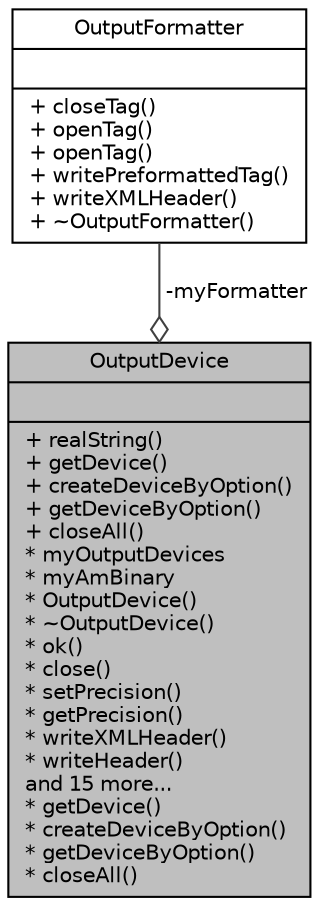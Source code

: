 digraph "OutputDevice"
{
  edge [fontname="Helvetica",fontsize="10",labelfontname="Helvetica",labelfontsize="10"];
  node [fontname="Helvetica",fontsize="10",shape=record];
  Node8 [label="{OutputDevice\n||+ realString()\l+ getDevice()\l+ createDeviceByOption()\l+ getDeviceByOption()\l+ closeAll()\l* myOutputDevices\l* myAmBinary\l* OutputDevice()\l* ~OutputDevice()\l* ok()\l* close()\l* setPrecision()\l* getPrecision()\l* writeXMLHeader()\l* writeHeader()\land 15 more...\l* getDevice()\l* createDeviceByOption()\l* getDeviceByOption()\l* closeAll()\l}",height=0.2,width=0.4,color="black", fillcolor="grey75", style="filled", fontcolor="black"];
  Node9 -> Node8 [color="grey25",fontsize="10",style="solid",label=" -myFormatter" ,arrowhead="odiamond",fontname="Helvetica"];
  Node9 [label="{OutputFormatter\n||+ closeTag()\l+ openTag()\l+ openTag()\l+ writePreformattedTag()\l+ writeXMLHeader()\l+ ~OutputFormatter()\l}",height=0.2,width=0.4,color="black", fillcolor="white", style="filled",URL="$d9/d84/class_output_formatter.html",tooltip="Abstract base class for output formatters. "];
}
